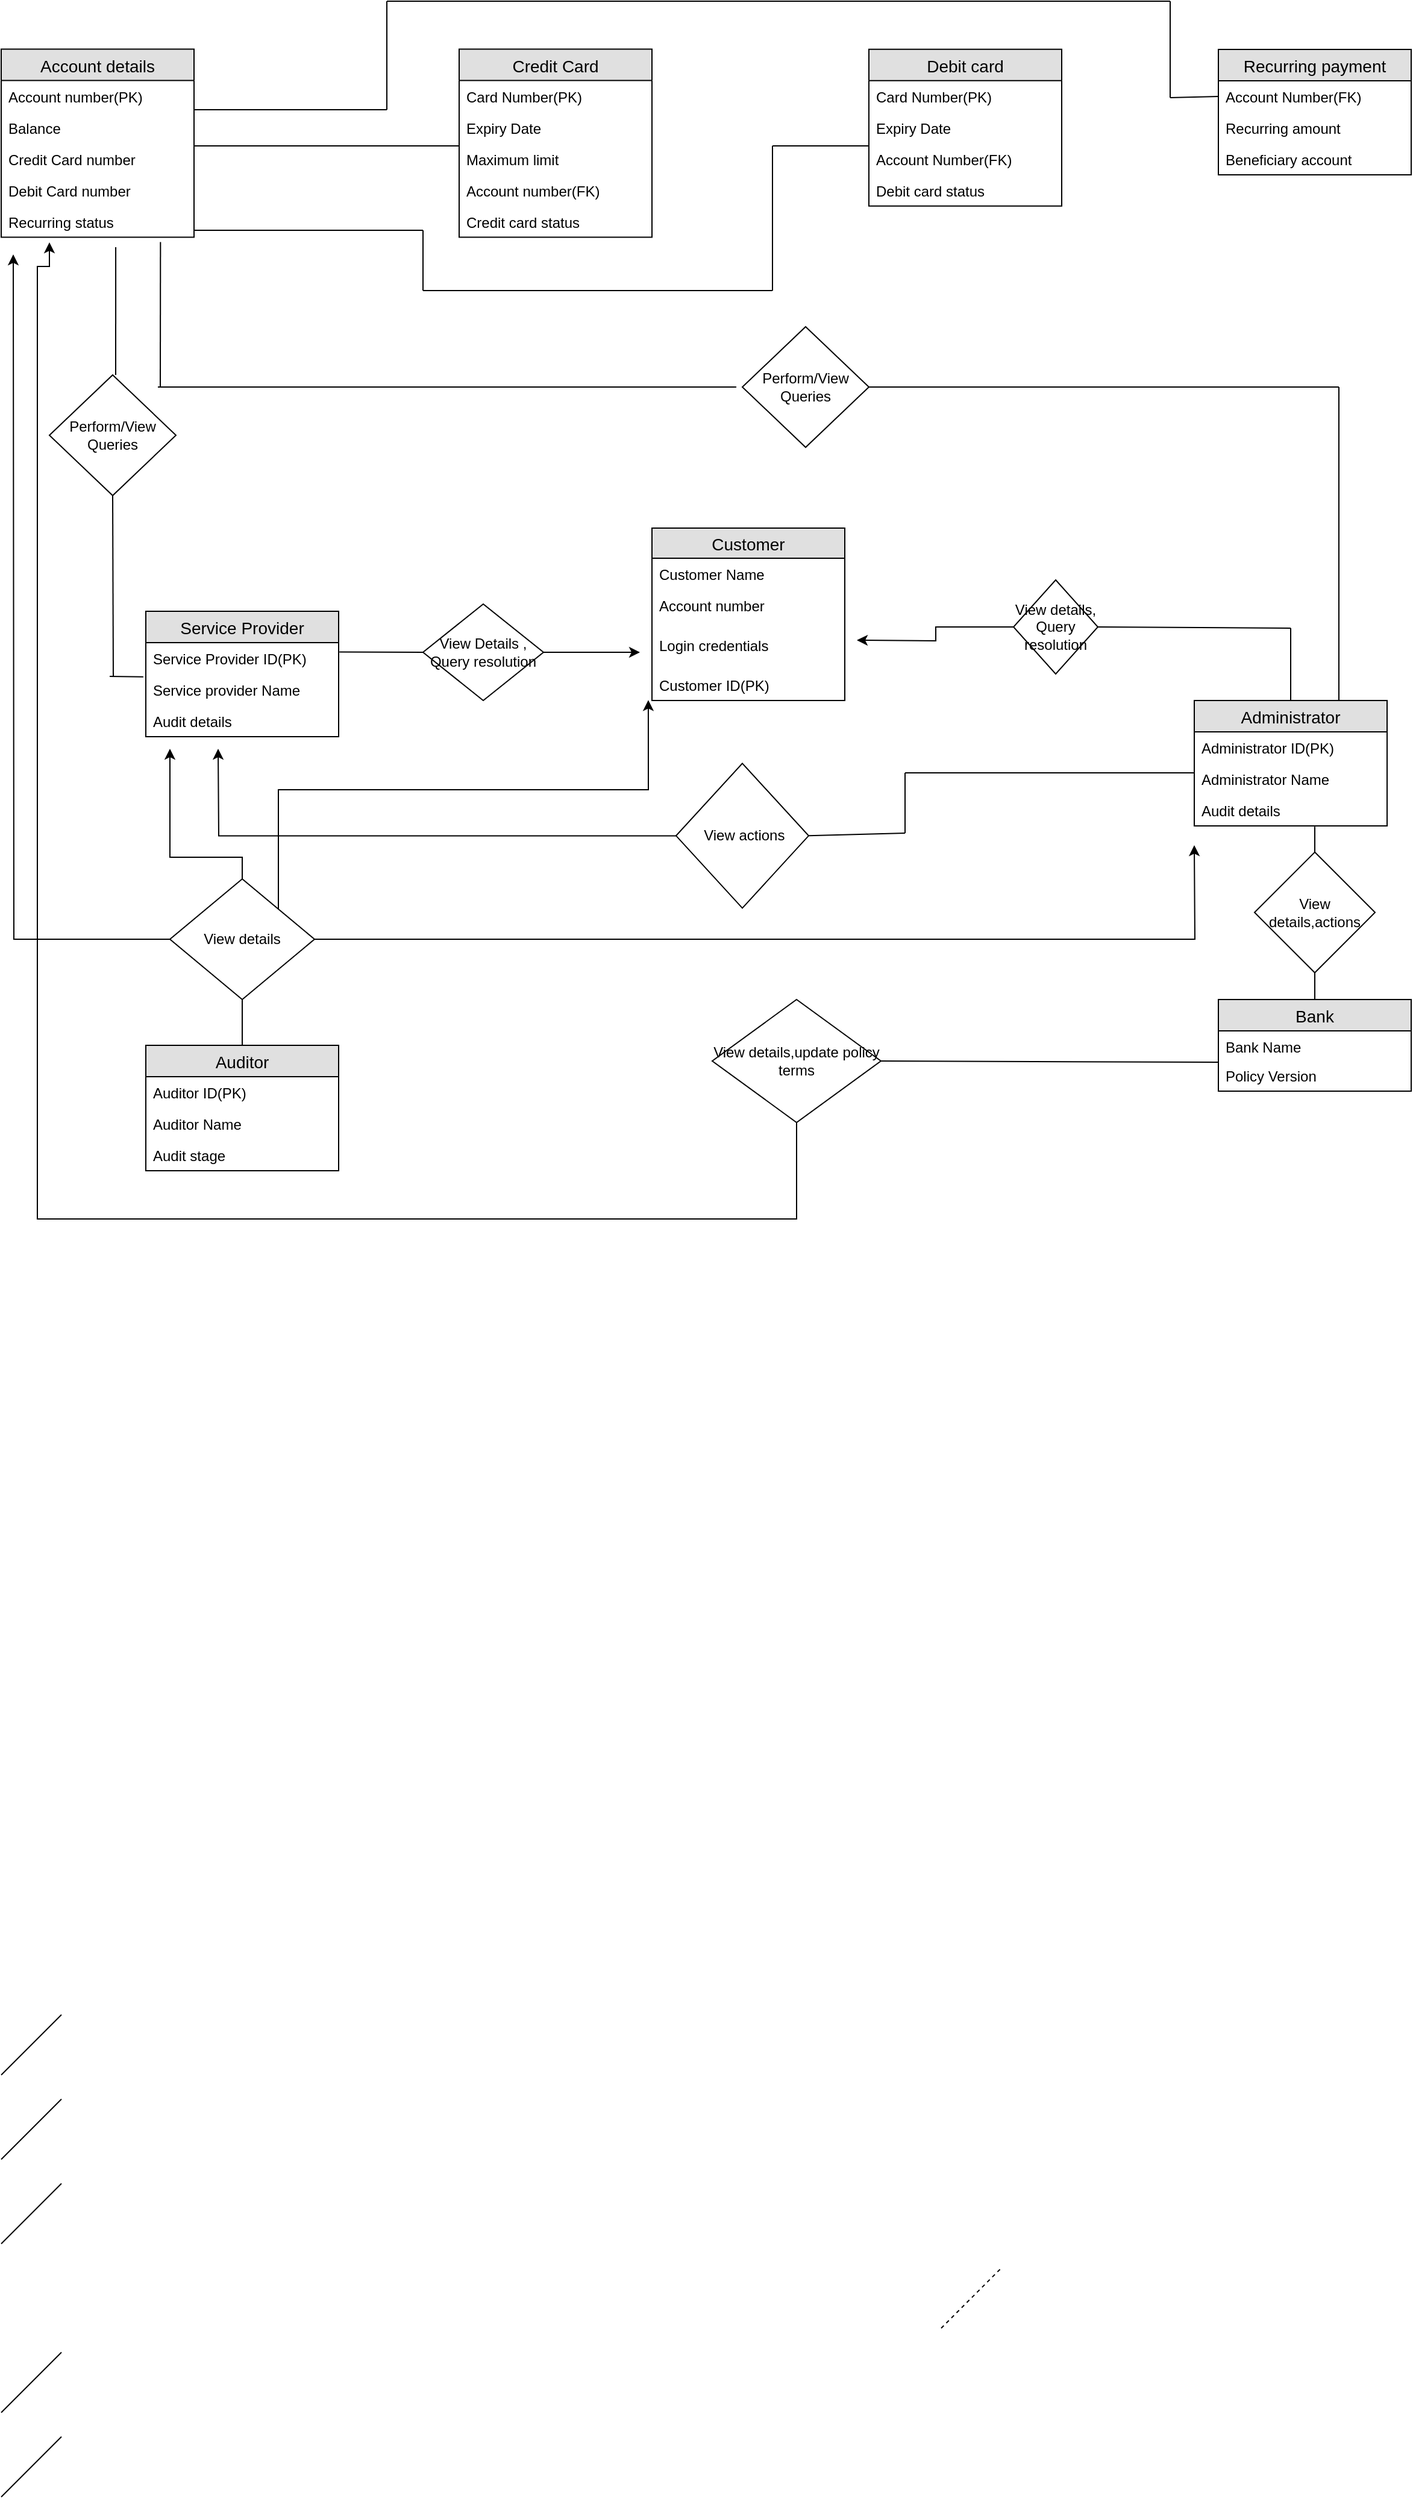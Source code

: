 <mxfile version="12.1.3" type="device" pages="1"><diagram id="o-57Xb1SEQkNVobRMwN0" name="Page-1"><mxGraphModel dx="2048" dy="2212" grid="1" gridSize="10" guides="1" tooltips="1" connect="1" arrows="1" fold="1" page="1" pageScale="1" pageWidth="850" pageHeight="1100" math="0" shadow="0"><root><mxCell id="0"/><mxCell id="1" parent="0"/><mxCell id="IctAE5zyWe9wt0l2XmMc-1" value="Customer" style="swimlane;fontStyle=0;childLayout=stackLayout;horizontal=1;startSize=25;fillColor=#e0e0e0;horizontalStack=0;resizeParent=1;resizeParentMax=0;resizeLast=0;collapsible=1;marginBottom=0;swimlaneFillColor=#ffffff;align=center;fontSize=14;" parent="1" vertex="1"><mxGeometry x="710" y="317" width="160" height="143" as="geometry"/></mxCell><mxCell id="IctAE5zyWe9wt0l2XmMc-3" value="Customer Name" style="text;strokeColor=none;fillColor=none;spacingLeft=4;spacingRight=4;overflow=hidden;rotatable=0;points=[[0,0.5],[1,0.5]];portConstraint=eastwest;fontSize=12;" parent="IctAE5zyWe9wt0l2XmMc-1" vertex="1"><mxGeometry y="25" width="160" height="26" as="geometry"/></mxCell><mxCell id="IctAE5zyWe9wt0l2XmMc-4" value="Account number &#10;&#10;&#10;&#10;&#10;&#10;&#10;&#10;&#10;&#10;&#10;&#10;&#10;&#10;&#10;&#10;&#10;" style="text;strokeColor=none;fillColor=none;spacingLeft=4;spacingRight=4;overflow=hidden;rotatable=0;points=[[0,0.5],[1,0.5]];portConstraint=eastwest;fontSize=12;" parent="IctAE5zyWe9wt0l2XmMc-1" vertex="1"><mxGeometry y="51" width="160" height="33" as="geometry"/></mxCell><mxCell id="IctAE5zyWe9wt0l2XmMc-61" value="Login credentials" style="text;strokeColor=none;fillColor=none;spacingLeft=4;spacingRight=4;overflow=hidden;rotatable=0;points=[[0,0.5],[1,0.5]];portConstraint=eastwest;fontSize=12;" parent="IctAE5zyWe9wt0l2XmMc-1" vertex="1"><mxGeometry y="84" width="160" height="33" as="geometry"/></mxCell><mxCell id="IctAE5zyWe9wt0l2XmMc-2" value="Customer ID(PK)" style="text;strokeColor=none;fillColor=none;spacingLeft=4;spacingRight=4;overflow=hidden;rotatable=0;points=[[0,0.5],[1,0.5]];portConstraint=eastwest;fontSize=12;" parent="IctAE5zyWe9wt0l2XmMc-1" vertex="1"><mxGeometry y="117" width="160" height="26" as="geometry"/></mxCell><mxCell id="IctAE5zyWe9wt0l2XmMc-5" value="Service Provider" style="swimlane;fontStyle=0;childLayout=stackLayout;horizontal=1;startSize=26;fillColor=#e0e0e0;horizontalStack=0;resizeParent=1;resizeParentMax=0;resizeLast=0;collapsible=1;marginBottom=0;swimlaneFillColor=#ffffff;align=center;fontSize=14;" parent="1" vertex="1"><mxGeometry x="290" y="386" width="160" height="104" as="geometry"/></mxCell><mxCell id="IctAE5zyWe9wt0l2XmMc-6" value="Service Provider ID(PK)" style="text;strokeColor=none;fillColor=none;spacingLeft=4;spacingRight=4;overflow=hidden;rotatable=0;points=[[0,0.5],[1,0.5]];portConstraint=eastwest;fontSize=12;" parent="IctAE5zyWe9wt0l2XmMc-5" vertex="1"><mxGeometry y="26" width="160" height="26" as="geometry"/></mxCell><mxCell id="IctAE5zyWe9wt0l2XmMc-7" value="Service provider Name" style="text;strokeColor=none;fillColor=none;spacingLeft=4;spacingRight=4;overflow=hidden;rotatable=0;points=[[0,0.5],[1,0.5]];portConstraint=eastwest;fontSize=12;" parent="IctAE5zyWe9wt0l2XmMc-5" vertex="1"><mxGeometry y="52" width="160" height="26" as="geometry"/></mxCell><mxCell id="IctAE5zyWe9wt0l2XmMc-8" value="Audit details" style="text;strokeColor=none;fillColor=none;spacingLeft=4;spacingRight=4;overflow=hidden;rotatable=0;points=[[0,0.5],[1,0.5]];portConstraint=eastwest;fontSize=12;" parent="IctAE5zyWe9wt0l2XmMc-5" vertex="1"><mxGeometry y="78" width="160" height="26" as="geometry"/></mxCell><mxCell id="IctAE5zyWe9wt0l2XmMc-9" value="Auditor" style="swimlane;fontStyle=0;childLayout=stackLayout;horizontal=1;startSize=26;fillColor=#e0e0e0;horizontalStack=0;resizeParent=1;resizeParentMax=0;resizeLast=0;collapsible=1;marginBottom=0;swimlaneFillColor=#ffffff;align=center;fontSize=14;" parent="1" vertex="1"><mxGeometry x="290" y="746" width="160" height="104" as="geometry"/></mxCell><mxCell id="IctAE5zyWe9wt0l2XmMc-10" value="Auditor ID(PK)" style="text;strokeColor=none;fillColor=none;spacingLeft=4;spacingRight=4;overflow=hidden;rotatable=0;points=[[0,0.5],[1,0.5]];portConstraint=eastwest;fontSize=12;" parent="IctAE5zyWe9wt0l2XmMc-9" vertex="1"><mxGeometry y="26" width="160" height="26" as="geometry"/></mxCell><mxCell id="IctAE5zyWe9wt0l2XmMc-11" value="Auditor Name" style="text;strokeColor=none;fillColor=none;spacingLeft=4;spacingRight=4;overflow=hidden;rotatable=0;points=[[0,0.5],[1,0.5]];portConstraint=eastwest;fontSize=12;" parent="IctAE5zyWe9wt0l2XmMc-9" vertex="1"><mxGeometry y="52" width="160" height="26" as="geometry"/></mxCell><mxCell id="IctAE5zyWe9wt0l2XmMc-12" value="Audit stage" style="text;strokeColor=none;fillColor=none;spacingLeft=4;spacingRight=4;overflow=hidden;rotatable=0;points=[[0,0.5],[1,0.5]];portConstraint=eastwest;fontSize=12;" parent="IctAE5zyWe9wt0l2XmMc-9" vertex="1"><mxGeometry y="78" width="160" height="26" as="geometry"/></mxCell><mxCell id="IctAE5zyWe9wt0l2XmMc-13" value="Bank" style="swimlane;fontStyle=0;childLayout=stackLayout;horizontal=1;startSize=26;fillColor=#e0e0e0;horizontalStack=0;resizeParent=1;resizeParentMax=0;resizeLast=0;collapsible=1;marginBottom=0;swimlaneFillColor=#ffffff;align=center;fontSize=14;" parent="1" vertex="1"><mxGeometry x="1180" y="708" width="160" height="76" as="geometry"/></mxCell><mxCell id="IctAE5zyWe9wt0l2XmMc-14" value="Bank Name" style="text;strokeColor=none;fillColor=none;spacingLeft=4;spacingRight=4;overflow=hidden;rotatable=0;points=[[0,0.5],[1,0.5]];portConstraint=eastwest;fontSize=12;" parent="IctAE5zyWe9wt0l2XmMc-13" vertex="1"><mxGeometry y="26" width="160" height="24" as="geometry"/></mxCell><mxCell id="IctAE5zyWe9wt0l2XmMc-15" value="Policy Version" style="text;strokeColor=none;fillColor=none;spacingLeft=4;spacingRight=4;overflow=hidden;rotatable=0;points=[[0,0.5],[1,0.5]];portConstraint=eastwest;fontSize=12;" parent="IctAE5zyWe9wt0l2XmMc-13" vertex="1"><mxGeometry y="50" width="160" height="26" as="geometry"/></mxCell><mxCell id="IctAE5zyWe9wt0l2XmMc-17" value="Administrator " style="swimlane;fontStyle=0;childLayout=stackLayout;horizontal=1;startSize=26;fillColor=#e0e0e0;horizontalStack=0;resizeParent=1;resizeParentMax=0;resizeLast=0;collapsible=1;marginBottom=0;swimlaneFillColor=#ffffff;align=center;fontSize=14;" parent="1" vertex="1"><mxGeometry x="1160" y="460" width="160" height="104" as="geometry"/></mxCell><mxCell id="IctAE5zyWe9wt0l2XmMc-18" value="Administrator ID(PK)" style="text;strokeColor=none;fillColor=none;spacingLeft=4;spacingRight=4;overflow=hidden;rotatable=0;points=[[0,0.5],[1,0.5]];portConstraint=eastwest;fontSize=12;" parent="IctAE5zyWe9wt0l2XmMc-17" vertex="1"><mxGeometry y="26" width="160" height="26" as="geometry"/></mxCell><mxCell id="IctAE5zyWe9wt0l2XmMc-19" value="Administrator Name" style="text;strokeColor=none;fillColor=none;spacingLeft=4;spacingRight=4;overflow=hidden;rotatable=0;points=[[0,0.5],[1,0.5]];portConstraint=eastwest;fontSize=12;" parent="IctAE5zyWe9wt0l2XmMc-17" vertex="1"><mxGeometry y="52" width="160" height="26" as="geometry"/></mxCell><mxCell id="IctAE5zyWe9wt0l2XmMc-20" value="Audit details" style="text;strokeColor=none;fillColor=none;spacingLeft=4;spacingRight=4;overflow=hidden;rotatable=0;points=[[0,0.5],[1,0.5]];portConstraint=eastwest;fontSize=12;" parent="IctAE5zyWe9wt0l2XmMc-17" vertex="1"><mxGeometry y="78" width="160" height="26" as="geometry"/></mxCell><mxCell id="7oKwjHmt8VvwbidlF1v7-8" value="" style="edgeStyle=orthogonalEdgeStyle;rounded=0;orthogonalLoop=1;jettySize=auto;html=1;" edge="1" parent="1" source="IctAE5zyWe9wt0l2XmMc-23"><mxGeometry relative="1" as="geometry"><mxPoint x="700" y="420" as="targetPoint"/></mxGeometry></mxCell><mxCell id="IctAE5zyWe9wt0l2XmMc-23" value="View Details , Query resolution" style="rhombus;whiteSpace=wrap;html=1;direction=west;" parent="1" vertex="1"><mxGeometry x="520" y="380" width="100" height="80" as="geometry"/></mxCell><mxCell id="7oKwjHmt8VvwbidlF1v7-39" style="edgeStyle=orthogonalEdgeStyle;rounded=0;orthogonalLoop=1;jettySize=auto;html=1;" edge="1" parent="1" source="IctAE5zyWe9wt0l2XmMc-26"><mxGeometry relative="1" as="geometry"><mxPoint x="350" y="500" as="targetPoint"/></mxGeometry></mxCell><mxCell id="IctAE5zyWe9wt0l2XmMc-26" value="&amp;nbsp;View actions " style="rhombus;whiteSpace=wrap;html=1;" parent="1" vertex="1"><mxGeometry x="730" y="512.167" width="110" height="120" as="geometry"/></mxCell><mxCell id="7oKwjHmt8VvwbidlF1v7-41" style="edgeStyle=orthogonalEdgeStyle;rounded=0;orthogonalLoop=1;jettySize=auto;html=1;" edge="1" parent="1" source="IctAE5zyWe9wt0l2XmMc-29"><mxGeometry relative="1" as="geometry"><mxPoint x="880" y="410" as="targetPoint"/></mxGeometry></mxCell><mxCell id="IctAE5zyWe9wt0l2XmMc-29" value="View details, Query resolution" style="rhombus;whiteSpace=wrap;html=1;" parent="1" vertex="1"><mxGeometry x="1010" y="360" width="70" height="78" as="geometry"/></mxCell><mxCell id="7oKwjHmt8VvwbidlF1v7-63" style="edgeStyle=orthogonalEdgeStyle;rounded=0;orthogonalLoop=1;jettySize=auto;html=1;exitX=1;exitY=0;exitDx=0;exitDy=0;entryX=-0.019;entryY=0.987;entryDx=0;entryDy=0;entryPerimeter=0;" edge="1" parent="1" source="IctAE5zyWe9wt0l2XmMc-35" target="IctAE5zyWe9wt0l2XmMc-2"><mxGeometry relative="1" as="geometry"/></mxCell><mxCell id="7oKwjHmt8VvwbidlF1v7-64" style="edgeStyle=orthogonalEdgeStyle;rounded=0;orthogonalLoop=1;jettySize=auto;html=1;exitX=0;exitY=0.5;exitDx=0;exitDy=0;" edge="1" parent="1" source="IctAE5zyWe9wt0l2XmMc-35"><mxGeometry relative="1" as="geometry"><mxPoint x="180.0" y="90" as="targetPoint"/></mxGeometry></mxCell><mxCell id="7oKwjHmt8VvwbidlF1v7-65" style="edgeStyle=orthogonalEdgeStyle;rounded=0;orthogonalLoop=1;jettySize=auto;html=1;" edge="1" parent="1" source="IctAE5zyWe9wt0l2XmMc-35"><mxGeometry relative="1" as="geometry"><mxPoint x="1160" y="580" as="targetPoint"/></mxGeometry></mxCell><mxCell id="7oKwjHmt8VvwbidlF1v7-66" style="edgeStyle=orthogonalEdgeStyle;rounded=0;orthogonalLoop=1;jettySize=auto;html=1;exitX=0.5;exitY=0;exitDx=0;exitDy=0;" edge="1" parent="1" source="IctAE5zyWe9wt0l2XmMc-35"><mxGeometry relative="1" as="geometry"><mxPoint x="310.0" y="500" as="targetPoint"/><Array as="points"><mxPoint x="370" y="590"/><mxPoint x="310" y="590"/></Array></mxGeometry></mxCell><mxCell id="IctAE5zyWe9wt0l2XmMc-35" value="View details" style="rhombus;whiteSpace=wrap;html=1;" parent="1" vertex="1"><mxGeometry x="310" y="608" width="120" height="100" as="geometry"/></mxCell><mxCell id="7oKwjHmt8VvwbidlF1v7-68" style="edgeStyle=orthogonalEdgeStyle;rounded=0;orthogonalLoop=1;jettySize=auto;html=1;" edge="1" parent="1" source="IctAE5zyWe9wt0l2XmMc-46"><mxGeometry relative="1" as="geometry"><mxPoint x="210" y="80" as="targetPoint"/><Array as="points"><mxPoint x="830" y="890"/><mxPoint x="200" y="890"/><mxPoint x="200" y="100"/><mxPoint x="210" y="100"/></Array></mxGeometry></mxCell><mxCell id="IctAE5zyWe9wt0l2XmMc-46" value="View details,update policy terms" style="rhombus;whiteSpace=wrap;html=1;" parent="1" vertex="1"><mxGeometry x="760" y="708" width="140" height="102" as="geometry"/></mxCell><mxCell id="IctAE5zyWe9wt0l2XmMc-51" value="View details,actions" style="rhombus;whiteSpace=wrap;html=1;" parent="1" vertex="1"><mxGeometry x="1210" y="585.786" width="100" height="100" as="geometry"/></mxCell><mxCell id="IctAE5zyWe9wt0l2XmMc-62" value="Account details" style="swimlane;fontStyle=0;childLayout=stackLayout;horizontal=1;startSize=26;fillColor=#e0e0e0;horizontalStack=0;resizeParent=1;resizeParentMax=0;resizeLast=0;collapsible=1;marginBottom=0;swimlaneFillColor=#ffffff;align=center;fontSize=14;" parent="1" vertex="1"><mxGeometry x="170" y="-80.206" width="160" height="156" as="geometry"/></mxCell><mxCell id="IctAE5zyWe9wt0l2XmMc-63" value="Account number(PK)" style="text;strokeColor=none;fillColor=none;spacingLeft=4;spacingRight=4;overflow=hidden;rotatable=0;points=[[0,0.5],[1,0.5]];portConstraint=eastwest;fontSize=12;" parent="IctAE5zyWe9wt0l2XmMc-62" vertex="1"><mxGeometry y="26" width="160" height="26" as="geometry"/></mxCell><mxCell id="IctAE5zyWe9wt0l2XmMc-64" value="Balance" style="text;strokeColor=none;fillColor=none;spacingLeft=4;spacingRight=4;overflow=hidden;rotatable=0;points=[[0,0.5],[1,0.5]];portConstraint=eastwest;fontSize=12;" parent="IctAE5zyWe9wt0l2XmMc-62" vertex="1"><mxGeometry y="52" width="160" height="26" as="geometry"/></mxCell><mxCell id="IctAE5zyWe9wt0l2XmMc-65" value="Credit Card number" style="text;strokeColor=none;fillColor=none;spacingLeft=4;spacingRight=4;overflow=hidden;rotatable=0;points=[[0,0.5],[1,0.5]];portConstraint=eastwest;fontSize=12;" parent="IctAE5zyWe9wt0l2XmMc-62" vertex="1"><mxGeometry y="78" width="160" height="26" as="geometry"/></mxCell><mxCell id="IctAE5zyWe9wt0l2XmMc-74" value="Debit Card number" style="text;strokeColor=none;fillColor=none;spacingLeft=4;spacingRight=4;overflow=hidden;rotatable=0;points=[[0,0.5],[1,0.5]];portConstraint=eastwest;fontSize=12;" parent="IctAE5zyWe9wt0l2XmMc-62" vertex="1"><mxGeometry y="104" width="160" height="26" as="geometry"/></mxCell><mxCell id="IctAE5zyWe9wt0l2XmMc-75" value="Recurring status" style="text;strokeColor=none;fillColor=none;spacingLeft=4;spacingRight=4;overflow=hidden;rotatable=0;points=[[0,0.5],[1,0.5]];portConstraint=eastwest;fontSize=12;" parent="IctAE5zyWe9wt0l2XmMc-62" vertex="1"><mxGeometry y="130" width="160" height="26" as="geometry"/></mxCell><mxCell id="IctAE5zyWe9wt0l2XmMc-66" value="Recurring payment" style="swimlane;fontStyle=0;childLayout=stackLayout;horizontal=1;startSize=26;fillColor=#e0e0e0;horizontalStack=0;resizeParent=1;resizeParentMax=0;resizeLast=0;collapsible=1;marginBottom=0;swimlaneFillColor=#ffffff;align=center;fontSize=14;" parent="1" vertex="1"><mxGeometry x="1180" y="-80" width="160" height="104" as="geometry"/></mxCell><mxCell id="IctAE5zyWe9wt0l2XmMc-67" value="Account Number(FK)" style="text;strokeColor=none;fillColor=none;spacingLeft=4;spacingRight=4;overflow=hidden;rotatable=0;points=[[0,0.5],[1,0.5]];portConstraint=eastwest;fontSize=12;" parent="IctAE5zyWe9wt0l2XmMc-66" vertex="1"><mxGeometry y="26" width="160" height="26" as="geometry"/></mxCell><mxCell id="IctAE5zyWe9wt0l2XmMc-68" value="Recurring amount" style="text;strokeColor=none;fillColor=none;spacingLeft=4;spacingRight=4;overflow=hidden;rotatable=0;points=[[0,0.5],[1,0.5]];portConstraint=eastwest;fontSize=12;" parent="IctAE5zyWe9wt0l2XmMc-66" vertex="1"><mxGeometry y="52" width="160" height="26" as="geometry"/></mxCell><mxCell id="IctAE5zyWe9wt0l2XmMc-69" value="Beneficiary account" style="text;strokeColor=none;fillColor=none;spacingLeft=4;spacingRight=4;overflow=hidden;rotatable=0;points=[[0,0.5],[1,0.5]];portConstraint=eastwest;fontSize=12;" parent="IctAE5zyWe9wt0l2XmMc-66" vertex="1"><mxGeometry y="78" width="160" height="26" as="geometry"/></mxCell><mxCell id="IctAE5zyWe9wt0l2XmMc-70" value="Debit card" style="swimlane;fontStyle=0;childLayout=stackLayout;horizontal=1;startSize=26;fillColor=#e0e0e0;horizontalStack=0;resizeParent=1;resizeParentMax=0;resizeLast=0;collapsible=1;marginBottom=0;swimlaneFillColor=#ffffff;align=center;fontSize=14;" parent="1" vertex="1"><mxGeometry x="890" y="-80.1" width="160" height="130" as="geometry"/></mxCell><mxCell id="IctAE5zyWe9wt0l2XmMc-71" value="Card Number(PK)" style="text;strokeColor=none;fillColor=none;spacingLeft=4;spacingRight=4;overflow=hidden;rotatable=0;points=[[0,0.5],[1,0.5]];portConstraint=eastwest;fontSize=12;" parent="IctAE5zyWe9wt0l2XmMc-70" vertex="1"><mxGeometry y="26" width="160" height="26" as="geometry"/></mxCell><mxCell id="IctAE5zyWe9wt0l2XmMc-72" value="Expiry Date" style="text;strokeColor=none;fillColor=none;spacingLeft=4;spacingRight=4;overflow=hidden;rotatable=0;points=[[0,0.5],[1,0.5]];portConstraint=eastwest;fontSize=12;" parent="IctAE5zyWe9wt0l2XmMc-70" vertex="1"><mxGeometry y="52" width="160" height="26" as="geometry"/></mxCell><mxCell id="IctAE5zyWe9wt0l2XmMc-81" value="Account Number(FK)" style="text;strokeColor=none;fillColor=none;spacingLeft=4;spacingRight=4;overflow=hidden;rotatable=0;points=[[0,0.5],[1,0.5]];portConstraint=eastwest;fontSize=12;" parent="IctAE5zyWe9wt0l2XmMc-70" vertex="1"><mxGeometry y="78" width="160" height="26" as="geometry"/></mxCell><mxCell id="IctAE5zyWe9wt0l2XmMc-85" value="Debit card status" style="text;strokeColor=none;fillColor=none;spacingLeft=4;spacingRight=4;overflow=hidden;rotatable=0;points=[[0,0.5],[1,0.5]];portConstraint=eastwest;fontSize=12;" parent="IctAE5zyWe9wt0l2XmMc-70" vertex="1"><mxGeometry y="104" width="160" height="26" as="geometry"/></mxCell><mxCell id="IctAE5zyWe9wt0l2XmMc-76" value="Credit Card" style="swimlane;fontStyle=0;childLayout=stackLayout;horizontal=1;startSize=26;fillColor=#e0e0e0;horizontalStack=0;resizeParent=1;resizeParentMax=0;resizeLast=0;collapsible=1;marginBottom=0;swimlaneFillColor=#ffffff;align=center;fontSize=14;" parent="1" vertex="1"><mxGeometry x="550" y="-80.235" width="160" height="156" as="geometry"/></mxCell><mxCell id="IctAE5zyWe9wt0l2XmMc-77" value="Card Number(PK)" style="text;strokeColor=none;fillColor=none;spacingLeft=4;spacingRight=4;overflow=hidden;rotatable=0;points=[[0,0.5],[1,0.5]];portConstraint=eastwest;fontSize=12;" parent="IctAE5zyWe9wt0l2XmMc-76" vertex="1"><mxGeometry y="26" width="160" height="26" as="geometry"/></mxCell><mxCell id="IctAE5zyWe9wt0l2XmMc-78" value="Expiry Date" style="text;strokeColor=none;fillColor=none;spacingLeft=4;spacingRight=4;overflow=hidden;rotatable=0;points=[[0,0.5],[1,0.5]];portConstraint=eastwest;fontSize=12;" parent="IctAE5zyWe9wt0l2XmMc-76" vertex="1"><mxGeometry y="52" width="160" height="26" as="geometry"/></mxCell><mxCell id="IctAE5zyWe9wt0l2XmMc-79" value="Maximum limit" style="text;strokeColor=none;fillColor=none;spacingLeft=4;spacingRight=4;overflow=hidden;rotatable=0;points=[[0,0.5],[1,0.5]];portConstraint=eastwest;fontSize=12;" parent="IctAE5zyWe9wt0l2XmMc-76" vertex="1"><mxGeometry y="78" width="160" height="26" as="geometry"/></mxCell><mxCell id="IctAE5zyWe9wt0l2XmMc-80" value="Account number(FK)" style="text;strokeColor=none;fillColor=none;spacingLeft=4;spacingRight=4;overflow=hidden;rotatable=0;points=[[0,0.5],[1,0.5]];portConstraint=eastwest;fontSize=12;" parent="IctAE5zyWe9wt0l2XmMc-76" vertex="1"><mxGeometry y="104" width="160" height="26" as="geometry"/></mxCell><mxCell id="IctAE5zyWe9wt0l2XmMc-84" value="Credit card status" style="text;strokeColor=none;fillColor=none;spacingLeft=4;spacingRight=4;overflow=hidden;rotatable=0;points=[[0,0.5],[1,0.5]];portConstraint=eastwest;fontSize=12;" parent="IctAE5zyWe9wt0l2XmMc-76" vertex="1"><mxGeometry y="130" width="160" height="26" as="geometry"/></mxCell><mxCell id="7oKwjHmt8VvwbidlF1v7-13" value="" style="endArrow=none;html=1;entryX=0.594;entryY=1.316;entryDx=0;entryDy=0;entryPerimeter=0;" edge="1" parent="1" target="IctAE5zyWe9wt0l2XmMc-75"><mxGeometry width="50" height="50" relative="1" as="geometry"><mxPoint x="265" y="190" as="sourcePoint"/><mxPoint x="410" y="320" as="targetPoint"/></mxGeometry></mxCell><mxCell id="7oKwjHmt8VvwbidlF1v7-14" value="" style="endArrow=none;html=1;" edge="1" parent="1"><mxGeometry width="50" height="50" relative="1" as="geometry"><mxPoint x="170" y="1600" as="sourcePoint"/><mxPoint x="220" y="1550" as="targetPoint"/></mxGeometry></mxCell><mxCell id="7oKwjHmt8VvwbidlF1v7-15" value="" style="endArrow=none;html=1;" edge="1" parent="1"><mxGeometry width="50" height="50" relative="1" as="geometry"><mxPoint x="170" y="1670" as="sourcePoint"/><mxPoint x="220" y="1620" as="targetPoint"/></mxGeometry></mxCell><mxCell id="7oKwjHmt8VvwbidlF1v7-16" value="" style="endArrow=none;html=1;" edge="1" parent="1"><mxGeometry width="50" height="50" relative="1" as="geometry"><mxPoint x="170" y="1740" as="sourcePoint"/><mxPoint x="220" y="1690" as="targetPoint"/></mxGeometry></mxCell><mxCell id="7oKwjHmt8VvwbidlF1v7-18" value="" style="endArrow=none;html=1;exitX=1;exitY=0.085;exitDx=0;exitDy=0;exitPerimeter=0;entryX=0;entryY=0.086;entryDx=0;entryDy=0;entryPerimeter=0;" edge="1" parent="1" source="IctAE5zyWe9wt0l2XmMc-65" target="IctAE5zyWe9wt0l2XmMc-79"><mxGeometry width="50" height="50" relative="1" as="geometry"><mxPoint x="360" y="20" as="sourcePoint"/><mxPoint x="410" y="-30" as="targetPoint"/></mxGeometry></mxCell><mxCell id="7oKwjHmt8VvwbidlF1v7-19" value="" style="endArrow=none;html=1;" edge="1" parent="1"><mxGeometry width="50" height="50" relative="1" as="geometry"><mxPoint x="330" y="70" as="sourcePoint"/><mxPoint x="520" y="70" as="targetPoint"/></mxGeometry></mxCell><mxCell id="7oKwjHmt8VvwbidlF1v7-20" value="" style="endArrow=none;html=1;" edge="1" parent="1"><mxGeometry width="50" height="50" relative="1" as="geometry"><mxPoint x="520" y="120" as="sourcePoint"/><mxPoint x="520" y="70" as="targetPoint"/></mxGeometry></mxCell><mxCell id="7oKwjHmt8VvwbidlF1v7-21" value="" style="endArrow=none;html=1;" edge="1" parent="1"><mxGeometry width="50" height="50" relative="1" as="geometry"><mxPoint x="520" y="120" as="sourcePoint"/><mxPoint x="810" y="120" as="targetPoint"/></mxGeometry></mxCell><mxCell id="7oKwjHmt8VvwbidlF1v7-22" value="" style="endArrow=none;html=1;" edge="1" parent="1"><mxGeometry width="50" height="50" relative="1" as="geometry"><mxPoint x="810" y="120" as="sourcePoint"/><mxPoint x="810" as="targetPoint"/></mxGeometry></mxCell><mxCell id="7oKwjHmt8VvwbidlF1v7-23" value="" style="endArrow=none;html=1;entryX=0;entryY=0.081;entryDx=0;entryDy=0;entryPerimeter=0;" edge="1" parent="1" target="IctAE5zyWe9wt0l2XmMc-81"><mxGeometry width="50" height="50" relative="1" as="geometry"><mxPoint x="810" as="sourcePoint"/><mxPoint x="880" as="targetPoint"/></mxGeometry></mxCell><mxCell id="7oKwjHmt8VvwbidlF1v7-25" value="" style="endArrow=none;html=1;" edge="1" parent="1"><mxGeometry width="50" height="50" relative="1" as="geometry"><mxPoint x="330" y="-30" as="sourcePoint"/><mxPoint x="490" y="-30" as="targetPoint"/></mxGeometry></mxCell><mxCell id="7oKwjHmt8VvwbidlF1v7-26" value="" style="endArrow=none;html=1;" edge="1" parent="1"><mxGeometry width="50" height="50" relative="1" as="geometry"><mxPoint x="490" y="-30" as="sourcePoint"/><mxPoint x="490" y="-120" as="targetPoint"/></mxGeometry></mxCell><mxCell id="7oKwjHmt8VvwbidlF1v7-27" value="" style="endArrow=none;html=1;" edge="1" parent="1"><mxGeometry width="50" height="50" relative="1" as="geometry"><mxPoint x="490" y="-120" as="sourcePoint"/><mxPoint x="1140" y="-120" as="targetPoint"/></mxGeometry></mxCell><mxCell id="7oKwjHmt8VvwbidlF1v7-28" value="" style="endArrow=none;dashed=1;html=1;" edge="1" parent="1"><mxGeometry width="50" height="50" relative="1" as="geometry"><mxPoint x="950" y="1810" as="sourcePoint"/><mxPoint x="1000" y="1760" as="targetPoint"/></mxGeometry></mxCell><mxCell id="7oKwjHmt8VvwbidlF1v7-29" value="" style="endArrow=none;html=1;" edge="1" parent="1"><mxGeometry width="50" height="50" relative="1" as="geometry"><mxPoint x="1140" y="-40" as="sourcePoint"/><mxPoint x="1140" y="-120" as="targetPoint"/></mxGeometry></mxCell><mxCell id="7oKwjHmt8VvwbidlF1v7-30" value="" style="endArrow=none;html=1;entryX=0;entryY=0.5;entryDx=0;entryDy=0;" edge="1" parent="1" target="IctAE5zyWe9wt0l2XmMc-67"><mxGeometry width="50" height="50" relative="1" as="geometry"><mxPoint x="1140" y="-40" as="sourcePoint"/><mxPoint x="1190" y="-70" as="targetPoint"/></mxGeometry></mxCell><mxCell id="7oKwjHmt8VvwbidlF1v7-31" value="" style="endArrow=none;html=1;entryX=-0.013;entryY=0.089;entryDx=0;entryDy=0;entryPerimeter=0;" edge="1" parent="1" target="IctAE5zyWe9wt0l2XmMc-7"><mxGeometry width="50" height="50" relative="1" as="geometry"><mxPoint x="260" y="440" as="sourcePoint"/><mxPoint x="310" y="410" as="targetPoint"/></mxGeometry></mxCell><mxCell id="7oKwjHmt8VvwbidlF1v7-33" value="" style="endArrow=none;html=1;exitX=1.004;exitY=0.297;exitDx=0;exitDy=0;entryX=1;entryY=0.5;entryDx=0;entryDy=0;exitPerimeter=0;" edge="1" parent="1" source="IctAE5zyWe9wt0l2XmMc-6" target="IctAE5zyWe9wt0l2XmMc-23"><mxGeometry width="50" height="50" relative="1" as="geometry"><mxPoint x="450" y="440" as="sourcePoint"/><mxPoint x="500" y="390" as="targetPoint"/></mxGeometry></mxCell><mxCell id="7oKwjHmt8VvwbidlF1v7-34" value="" style="endArrow=none;html=1;" edge="1" parent="1"><mxGeometry width="50" height="50" relative="1" as="geometry"><mxPoint x="170" y="1880" as="sourcePoint"/><mxPoint x="220" y="1830" as="targetPoint"/></mxGeometry></mxCell><mxCell id="7oKwjHmt8VvwbidlF1v7-35" value="" style="endArrow=none;html=1;" edge="1" parent="1"><mxGeometry width="50" height="50" relative="1" as="geometry"><mxPoint x="170" y="1950" as="sourcePoint"/><mxPoint x="220" y="1900" as="targetPoint"/></mxGeometry></mxCell><mxCell id="7oKwjHmt8VvwbidlF1v7-36" value="" style="endArrow=none;html=1;entryX=0;entryY=0.308;entryDx=0;entryDy=0;entryPerimeter=0;" edge="1" parent="1" target="IctAE5zyWe9wt0l2XmMc-19"><mxGeometry width="50" height="50" relative="1" as="geometry"><mxPoint x="920" y="520" as="sourcePoint"/><mxPoint x="1150" y="530" as="targetPoint"/></mxGeometry></mxCell><mxCell id="7oKwjHmt8VvwbidlF1v7-37" value="" style="endArrow=none;html=1;" edge="1" parent="1"><mxGeometry width="50" height="50" relative="1" as="geometry"><mxPoint x="920" y="570" as="sourcePoint"/><mxPoint x="920" y="520" as="targetPoint"/></mxGeometry></mxCell><mxCell id="7oKwjHmt8VvwbidlF1v7-38" value="" style="endArrow=none;html=1;exitX=1;exitY=0.5;exitDx=0;exitDy=0;" edge="1" parent="1" source="IctAE5zyWe9wt0l2XmMc-26"><mxGeometry width="50" height="50" relative="1" as="geometry"><mxPoint x="870" y="600" as="sourcePoint"/><mxPoint x="920" y="570" as="targetPoint"/></mxGeometry></mxCell><mxCell id="7oKwjHmt8VvwbidlF1v7-42" value="" style="endArrow=none;html=1;exitX=0.5;exitY=0;exitDx=0;exitDy=0;" edge="1" parent="1" source="IctAE5zyWe9wt0l2XmMc-17"><mxGeometry width="50" height="50" relative="1" as="geometry"><mxPoint x="1200" y="460" as="sourcePoint"/><mxPoint x="1240" y="400" as="targetPoint"/></mxGeometry></mxCell><mxCell id="7oKwjHmt8VvwbidlF1v7-43" value="" style="endArrow=none;html=1;exitX=1;exitY=0.5;exitDx=0;exitDy=0;" edge="1" parent="1" source="IctAE5zyWe9wt0l2XmMc-29"><mxGeometry width="50" height="50" relative="1" as="geometry"><mxPoint x="1180" y="430" as="sourcePoint"/><mxPoint x="1240" y="400" as="targetPoint"/></mxGeometry></mxCell><mxCell id="7oKwjHmt8VvwbidlF1v7-44" value="Perform/View Queries" style="rhombus;whiteSpace=wrap;html=1;" vertex="1" parent="1"><mxGeometry x="785" y="150" width="105" height="100" as="geometry"/></mxCell><mxCell id="7oKwjHmt8VvwbidlF1v7-45" value="" style="endArrow=none;html=1;exitX=0.75;exitY=0;exitDx=0;exitDy=0;" edge="1" parent="1" source="IctAE5zyWe9wt0l2XmMc-17"><mxGeometry width="50" height="50" relative="1" as="geometry"><mxPoint x="1250" y="460" as="sourcePoint"/><mxPoint x="1280" y="200" as="targetPoint"/></mxGeometry></mxCell><mxCell id="7oKwjHmt8VvwbidlF1v7-46" value="" style="endArrow=none;html=1;exitX=1;exitY=0.5;exitDx=0;exitDy=0;" edge="1" parent="1" source="7oKwjHmt8VvwbidlF1v7-44"><mxGeometry width="50" height="50" relative="1" as="geometry"><mxPoint x="1200" y="230" as="sourcePoint"/><mxPoint x="1280" y="200" as="targetPoint"/></mxGeometry></mxCell><mxCell id="7oKwjHmt8VvwbidlF1v7-47" value="" style="endArrow=none;html=1;entryX=0.826;entryY=1.151;entryDx=0;entryDy=0;entryPerimeter=0;" edge="1" parent="1" target="IctAE5zyWe9wt0l2XmMc-75"><mxGeometry width="50" height="50" relative="1" as="geometry"><mxPoint x="302" y="200" as="sourcePoint"/><mxPoint x="330" y="80" as="targetPoint"/></mxGeometry></mxCell><mxCell id="7oKwjHmt8VvwbidlF1v7-48" value="" style="endArrow=none;html=1;" edge="1" parent="1"><mxGeometry width="50" height="50" relative="1" as="geometry"><mxPoint x="300" y="200" as="sourcePoint"/><mxPoint x="780" y="200" as="targetPoint"/></mxGeometry></mxCell><mxCell id="7oKwjHmt8VvwbidlF1v7-49" value="Perform/View Queries" style="rhombus;whiteSpace=wrap;html=1;" vertex="1" parent="1"><mxGeometry x="210" y="190" width="105" height="100" as="geometry"/></mxCell><mxCell id="7oKwjHmt8VvwbidlF1v7-50" value="" style="endArrow=none;html=1;entryX=0.5;entryY=1;entryDx=0;entryDy=0;" edge="1" parent="1" target="7oKwjHmt8VvwbidlF1v7-49"><mxGeometry width="50" height="50" relative="1" as="geometry"><mxPoint x="263" y="440" as="sourcePoint"/><mxPoint x="290" y="280" as="targetPoint"/></mxGeometry></mxCell><mxCell id="7oKwjHmt8VvwbidlF1v7-51" value="" style="endArrow=none;html=1;entryX=0.5;entryY=1;entryDx=0;entryDy=0;" edge="1" parent="1" source="IctAE5zyWe9wt0l2XmMc-13" target="IctAE5zyWe9wt0l2XmMc-51"><mxGeometry width="50" height="50" relative="1" as="geometry"><mxPoint x="1260" y="687.289" as="sourcePoint"/><mxPoint x="1260" y="690" as="targetPoint"/></mxGeometry></mxCell><mxCell id="7oKwjHmt8VvwbidlF1v7-52" value="" style="endArrow=none;html=1;exitX=0.5;exitY=0;exitDx=0;exitDy=0;entryX=0.625;entryY=1.023;entryDx=0;entryDy=0;entryPerimeter=0;" edge="1" parent="1" target="IctAE5zyWe9wt0l2XmMc-20"><mxGeometry width="50" height="50" relative="1" as="geometry"><mxPoint x="1260" y="585.786" as="sourcePoint"/><mxPoint x="1262" y="564" as="targetPoint"/></mxGeometry></mxCell><mxCell id="7oKwjHmt8VvwbidlF1v7-53" value="" style="endArrow=none;html=1;entryX=0.5;entryY=1;entryDx=0;entryDy=0;exitX=0.5;exitY=0;exitDx=0;exitDy=0;" edge="1" parent="1" source="IctAE5zyWe9wt0l2XmMc-9" target="IctAE5zyWe9wt0l2XmMc-35"><mxGeometry width="50" height="50" relative="1" as="geometry"><mxPoint x="370" y="740" as="sourcePoint"/><mxPoint x="400" y="690" as="targetPoint"/></mxGeometry></mxCell><mxCell id="7oKwjHmt8VvwbidlF1v7-67" value="" style="endArrow=none;html=1;entryX=0;entryY=0.077;entryDx=0;entryDy=0;entryPerimeter=0;exitX=1;exitY=0.5;exitDx=0;exitDy=0;" edge="1" parent="1" source="IctAE5zyWe9wt0l2XmMc-46" target="IctAE5zyWe9wt0l2XmMc-15"><mxGeometry width="50" height="50" relative="1" as="geometry"><mxPoint x="1100" y="780" as="sourcePoint"/><mxPoint x="1150" y="730" as="targetPoint"/></mxGeometry></mxCell></root></mxGraphModel></diagram></mxfile>